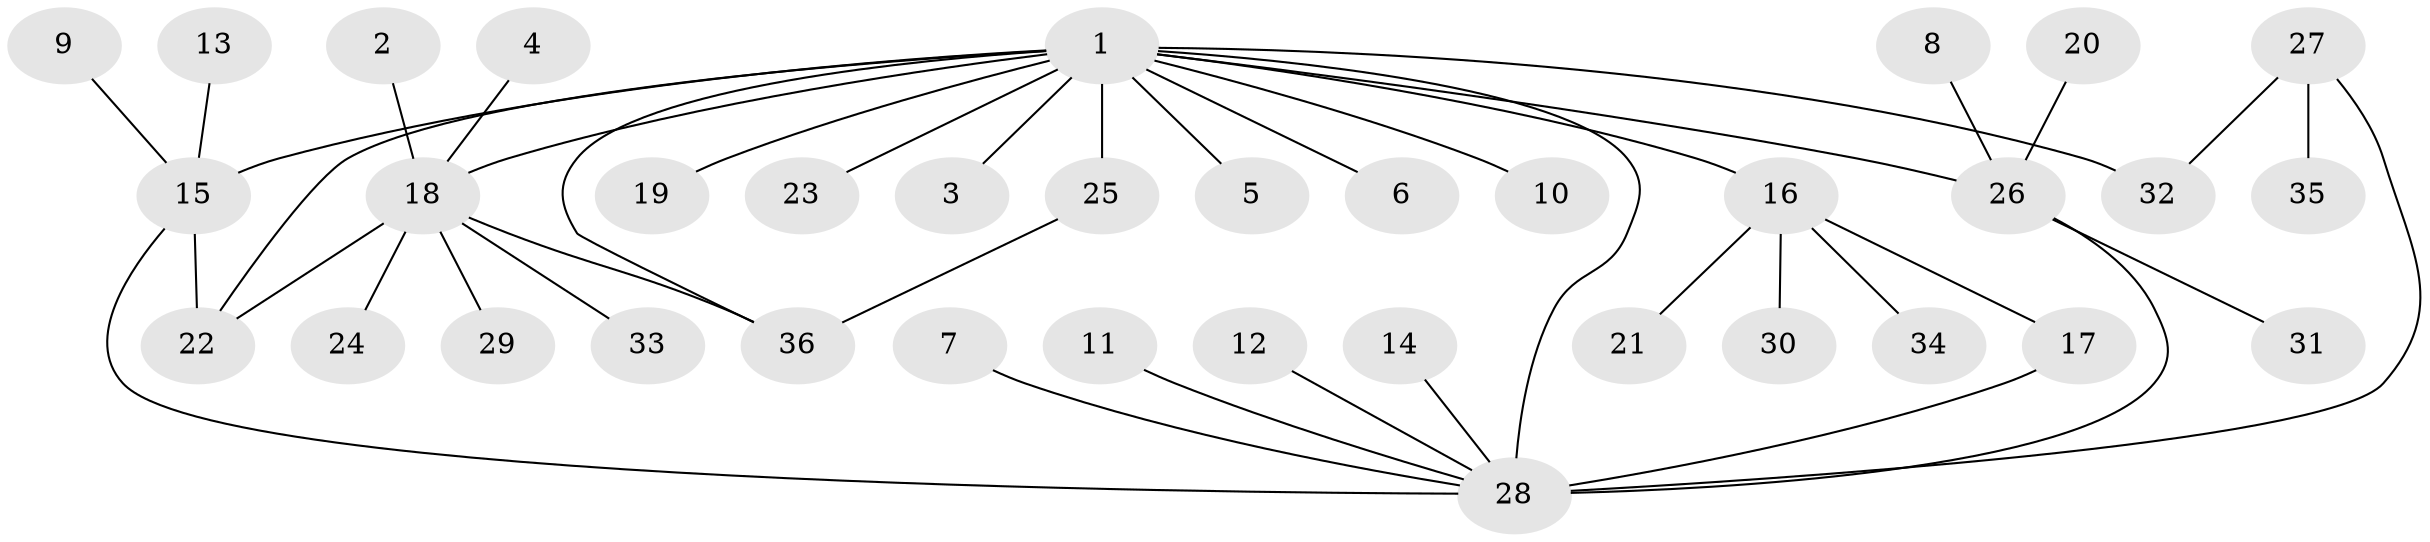 // original degree distribution, {5: 0.014084507042253521, 9: 0.014084507042253521, 3: 0.08450704225352113, 2: 0.19718309859154928, 7: 0.014084507042253521, 8: 0.014084507042253521, 6: 0.04225352112676056, 14: 0.014084507042253521, 4: 0.056338028169014086, 11: 0.014084507042253521, 1: 0.5352112676056338}
// Generated by graph-tools (version 1.1) at 2025/26/03/09/25 03:26:37]
// undirected, 36 vertices, 43 edges
graph export_dot {
graph [start="1"]
  node [color=gray90,style=filled];
  1;
  2;
  3;
  4;
  5;
  6;
  7;
  8;
  9;
  10;
  11;
  12;
  13;
  14;
  15;
  16;
  17;
  18;
  19;
  20;
  21;
  22;
  23;
  24;
  25;
  26;
  27;
  28;
  29;
  30;
  31;
  32;
  33;
  34;
  35;
  36;
  1 -- 3 [weight=1.0];
  1 -- 5 [weight=1.0];
  1 -- 6 [weight=1.0];
  1 -- 10 [weight=1.0];
  1 -- 15 [weight=1.0];
  1 -- 16 [weight=2.0];
  1 -- 18 [weight=3.0];
  1 -- 19 [weight=1.0];
  1 -- 22 [weight=1.0];
  1 -- 23 [weight=1.0];
  1 -- 25 [weight=1.0];
  1 -- 26 [weight=2.0];
  1 -- 28 [weight=1.0];
  1 -- 32 [weight=1.0];
  1 -- 36 [weight=1.0];
  2 -- 18 [weight=1.0];
  4 -- 18 [weight=1.0];
  7 -- 28 [weight=1.0];
  8 -- 26 [weight=1.0];
  9 -- 15 [weight=1.0];
  11 -- 28 [weight=1.0];
  12 -- 28 [weight=1.0];
  13 -- 15 [weight=1.0];
  14 -- 28 [weight=1.0];
  15 -- 22 [weight=2.0];
  15 -- 28 [weight=1.0];
  16 -- 17 [weight=1.0];
  16 -- 21 [weight=1.0];
  16 -- 30 [weight=1.0];
  16 -- 34 [weight=1.0];
  17 -- 28 [weight=2.0];
  18 -- 22 [weight=1.0];
  18 -- 24 [weight=1.0];
  18 -- 29 [weight=1.0];
  18 -- 33 [weight=1.0];
  18 -- 36 [weight=1.0];
  20 -- 26 [weight=1.0];
  25 -- 36 [weight=1.0];
  26 -- 28 [weight=2.0];
  26 -- 31 [weight=1.0];
  27 -- 28 [weight=1.0];
  27 -- 32 [weight=1.0];
  27 -- 35 [weight=1.0];
}

